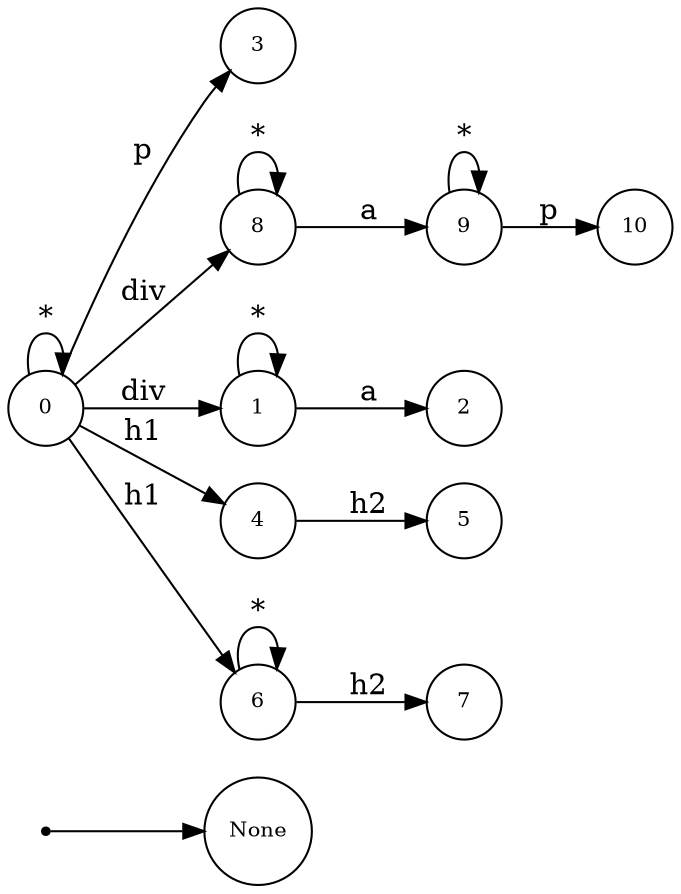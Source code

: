 digraph NFA {
  rankdir=LR;
  node [shape=circle, fontsize=10];
  __start [shape=point, label=""];
  __start -> None;
  2 [label="2"];
  3 [label="3"];
  7 [label="7"];
  8 [label="8"];
  1 [label="1"];
  4 [label="4"];
  9 [label="9"];
  10 [label="10"];
  0 [label="0"];
  5 [label="5"];
  6 [label="6"];
  { node [shape=doublecircle]; 2 3 5 7 10 }
  0 -> 0 [label="*"];
  0 -> 1 [label="div"];
  1 -> 1 [label="*"];
  1 -> 2 [label="a"];
  0 -> 3 [label="p"];
  0 -> 4 [label="h1"];
  4 -> 5 [label="h2"];
  0 -> 6 [label="h1"];
  6 -> 6 [label="*"];
  6 -> 7 [label="h2"];
  0 -> 8 [label="div"];
  8 -> 8 [label="*"];
  8 -> 9 [label="a"];
  9 -> 9 [label="*"];
  9 -> 10 [label="p"];
}
